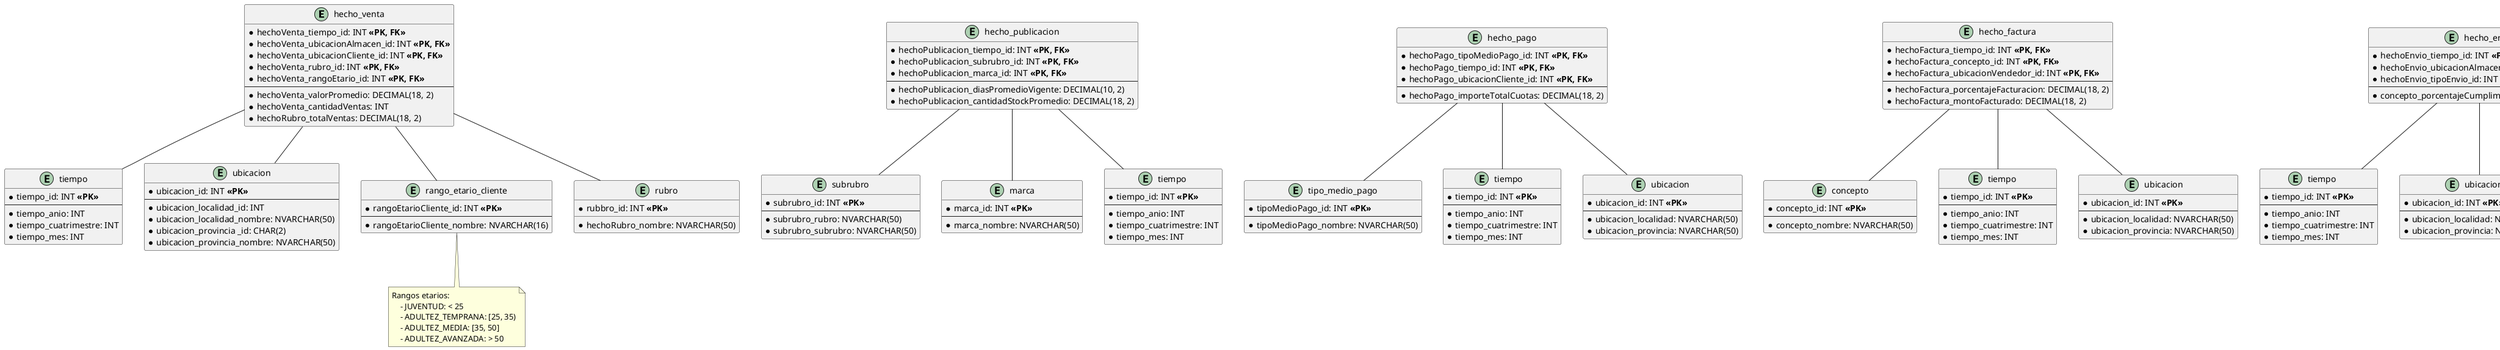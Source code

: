 @startuml  diagrama-entidad-relacion-BI.

/'
    Aclaraciones:
        - Considere no poner la palabra "dimensión" en los nombres de las tablas (por ejemplo, usar solo "tiempo" en lugar de "dimensión_tiempo"). Esto hace los nombres más cortos y claros. Además, el diagrama permite identificar fácilmente qué tablas son hechos y cuáles son dimensiones.

        - La consigna dice: "Se deberán considerar como mínimo las siguientes dimensiones, además de las que el alumno considere convenientes." Por eso, probablemente tengamos que agregar más dimensiones o hechos, o tal vez más atributos en algunas dimensiones.

        - Para avanzar, usé:
            - https://raw.githubusercontent.com/sebastiangilberto/utn-gdd-2c2022-tp/main/tp/der/der_BI.svg
            - Las diapositivas del profesor sobre el modelo de estrella, OLAP y DataWarehouse.

        - No estoy seguro sobre el rango horario y el rango etario. Puede que queden bien como están, tener un atributo para cada tipo o quizas se les ocurra otra idea.

        - Acuerdense de que los tipos datos deben ser los mismos de la tabla principal: "Todas las columnas creadas para las nuevas tablas deberán respetar los mismos tipos de datos de las columnas existentes en la tabla maestra."

        - Tengo dudas sobre si el "producto" debería ser un hecho o una dimensión, o si puede ser ambas cosas en distintas tablas. La misma duda tengo con "publicación".
'/


'----------------------------------
'---------- HECHO VENTA -----------
'----------------------------------

entity "hecho_venta" {
  * hechoVenta_tiempo_id: INT **<<PK, FK>>**
  * hechoVenta_ubicacionAlmacen_id: INT **<<PK, FK>>**
  * hechoVenta_ubicacionCliente_id: INT **<<PK, FK>>**
  * hechoVenta_rubro_id: INT **<<PK, FK>>**
  * hechoVenta_rangoEtario_id: INT **<<PK, FK>>**
  --
    * hechoVenta_valorPromedio: DECIMAL(18, 2)
    * hechoVenta_cantidadVentas: INT
    * hechoRubro_totalVentas: DECIMAL(18, 2)
}

entity "tiempo" {
  * tiempo_id: INT **<<PK>>**
  --
    * tiempo_anio: INT  
    * tiempo_cuatrimestre: INT
    * tiempo_mes: INT
}

entity "ubicacion" {
  * ubicacion_id: INT **<<PK>>**
  --
    * ubicacion_localidad_id: INT
    * ubicacion_localidad_nombre: NVARCHAR(50)
    * ubicacion_provincia _id: CHAR(2)
    * ubicacion_provincia_nombre: NVARCHAR(50)
}

entity "rango_etario_cliente" {
  * rangoEtarioCliente_id: INT **<<PK>>**
  --
    * rangoEtarioCliente_nombre: NVARCHAR(16)
}
note bottom
    Rangos etarios: 
        - JUVENTUD: < 25
        - ADULTEZ_TEMPRANA: [25, 35)
        - ADULTEZ_MEDIA: [35, 50]
        - ADULTEZ_AVANZADA: > 50
end note


entity "rubro" {
  * rubbro_id: INT **<<PK>>**
    * hechoRubro_nombre: NVARCHAR(50)
}

hecho_venta -- "tiempo"
hecho_venta -- "ubicacion"
hecho_venta -- "rango_etario_cliente"
hecho_venta -- "rubro"


'----------------------------------
'------- HECHO PUBLICACION --------
'----------------------------------

entity "hecho_publicacion" {
  * hechoPublicacion_tiempo_id: INT **<<PK, FK>>**
  * hechoPublicacion_subrubro_id: INT **<<PK, FK>>**
  * hechoPublicacion_marca_id: INT **<<PK, FK>>**
  --
    * hechoPublicacion_diasPromedioVigente: DECIMAL(10, 2)
    * hechoPublicacion_cantidadStockPromedio: DECIMAL(18, 2)
}

entity "subrubro" {
  * subrubro_id: INT **<<PK>>**
  --
    * subrubro_rubro: NVARCHAR(50)
    * subrubro_subrubro: NVARCHAR(50)
}

entity "marca" {
  * marca_id: INT **<<PK>>**
  --
    * marca_nombre: NVARCHAR(50)
}

entity "tiempo " {
  * tiempo_id: INT **<<PK>>**
  --
    * tiempo_anio: INT  
    * tiempo_cuatrimestre: INT
    * tiempo_mes: INT
}

hecho_publicacion -- "tiempo "
hecho_publicacion -- "subrubro"
hecho_publicacion -- "marca"


'----------------------------------
'----------- HECHO PAGO -----------
'----------------------------------

entity "hecho_pago" {
  * hechoPago_tipoMedioPago_id: INT **<<PK, FK>>**
  * hechoPago_tiempo_id: INT **<<PK, FK>>**
  * hechoPago_ubicacionCliente_id: INT **<<PK, FK>>**
  --
    * hechoPago_importeTotalCuotas: DECIMAL(18, 2)
}

entity "tipo_medio_pago" {
  * tipoMedioPago_id: INT **<<PK>>**
  --
    * tipoMedioPago_nombre: NVARCHAR(50)
}

entity "tiempo   " {
  * tiempo_id: INT **<<PK>>**
  --
    * tiempo_anio: INT  
    * tiempo_cuatrimestre: INT
    * tiempo_mes: INT
}

entity "ubicacion  " {
  * ubicacion_id: INT **<<PK>>**
  --
    * ubicacion_localidad: NVARCHAR(50)
    * ubicacion_provincia: NVARCHAR(50)
}

hecho_pago -- "tipo_medio_pago"
hecho_pago -- "tiempo   "
hecho_pago -- "ubicacion  "


'----------------------------------
'--------- HECHO FACTURA ----------
'----------------------------------

entity "hecho_factura" {
  * hechoFactura_tiempo_id: INT **<<PK, FK>>**
  * hechoFactura_concepto_id: INT **<<PK, FK>>**
  * hechoFactura_ubicacionVendedor_id: INT **<<PK, FK>>**
  --
    * hechoFactura_porcentajeFacturacion: DECIMAL(18, 2)
    * hechoFactura_montoFacturado: DECIMAL(18, 2)
}

entity "concepto" {
  * concepto_id: INT **<<PK>>**
  --
    * concepto_nombre: NVARCHAR(50)
}

entity "tiempo     " {
  * tiempo_id: INT **<<PK>>**
  --
    * tiempo_anio: INT  
    * tiempo_cuatrimestre: INT
    * tiempo_mes: INT
}

entity "ubicacion    " {
  * ubicacion_id: INT **<<PK>>**
  --
    * ubicacion_localidad: NVARCHAR(50)
    * ubicacion_provincia: NVARCHAR(50)
}

hecho_factura -- "tiempo     "
hecho_factura -- "concepto"
hecho_factura -- "ubicacion    "


'----------------------------------
'---------- HECHO ENVIO -----------
'----------------------------------

entity "hecho_envio" {
  * hechoEnvio_tiempo_id: INT **<<PK, FK>>**
  * hechoEnvio_ubicacionAlmacen_id: INT **<<PK, FK>>**
  * hechoEnvio_tipoEnvio_id: INT **<<PK, FK>>**
  --
    * concepto_porcentajeCumplimiento: DECIMAL(18, 2)
}

entity "tiempo      " {
  * tiempo_id: INT **<<PK>>**
  --
    * tiempo_anio: INT  
    * tiempo_cuatrimestre: INT
    * tiempo_mes: INT
}

entity "ubicacion     " {
  * ubicacion_id: INT **<<PK>>**
  --
    * ubicacion_localidad: NVARCHAR(50)
    * ubicacion_provincia: NVARCHAR(50)
}

entity "tipo_envio" {
  * tipoEnvio_id: INT **<<PK>>**
  --
    * tipoEnvio_nombre: NVARCHAR(50)
}

hecho_envio -- "tiempo      "
hecho_envio -- "ubicacion     "
hecho_envio -- "tipo_envio"


'----------------------------------
'--------- HECHO LOCALIDAD --------
'----------------------------------

entity "hecho_localidad" {
  * hechoLocalidad_ubicacionCliente_id: INT **<<PK, FK>>**
  --
    * hechoLocalidad_costoEnvio: DECIMAL(18, 2)
}

entity "ubicacion      " {
  * ubicacion_id: INT **<<PK>>**
  --
    * ubicacion_localidad: NVARCHAR(50)
    * ubicacion_provincia: NVARCHAR(50)
}

hecho_localidad -- "ubicacion      "

@enduml 